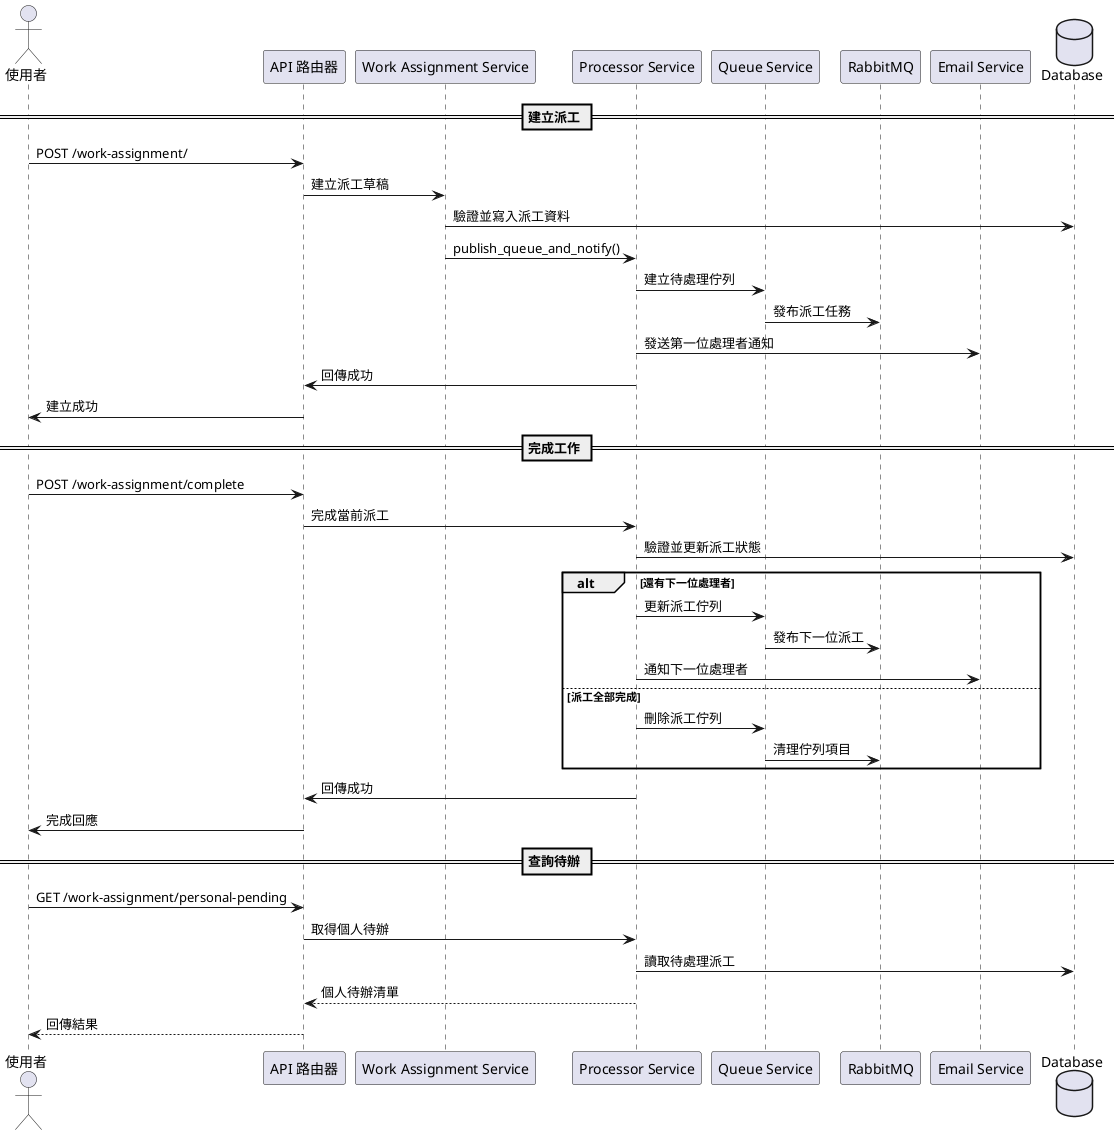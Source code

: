 @startuml

actor User as "使用者"
participant Router as "API 路由器"
participant WorkService as "Work Assignment Service"
participant Processor as "Processor Service"
participant QueueSvc as "Queue Service"
participant Queue as "RabbitMQ"
participant Email as "Email Service"
database Database

== 建立派工 ==
User -> Router: POST /work-assignment/
Router -> WorkService: 建立派工草稿
WorkService -> Database: 驗證並寫入派工資料
WorkService -> Processor: publish_queue_and_notify()
Processor -> QueueSvc: 建立待處理佇列
QueueSvc -> Queue: 發布派工任務
Processor -> Email: 發送第一位處理者通知
Router <- Processor: 回傳成功
Router -> User: 建立成功

== 完成工作 ==
User -> Router: POST /work-assignment/complete
Router -> Processor: 完成當前派工
Processor -> Database: 驗證並更新派工狀態

alt 還有下一位處理者
    Processor -> QueueSvc: 更新派工佇列
    QueueSvc -> Queue: 發布下一位派工
    Processor -> Email: 通知下一位處理者
else 派工全部完成
    Processor -> QueueSvc: 刪除派工佇列
    QueueSvc -> Queue: 清理佇列項目
end

Processor -> Router: 回傳成功
Router -> User: 完成回應

== 查詢待辦 ==
User -> Router: GET /work-assignment/personal-pending
Router -> Processor: 取得個人待辦
Processor -> Database: 讀取待處理派工
Processor --> Router: 個人待辦清單
Router --> User: 回傳結果

@enduml
